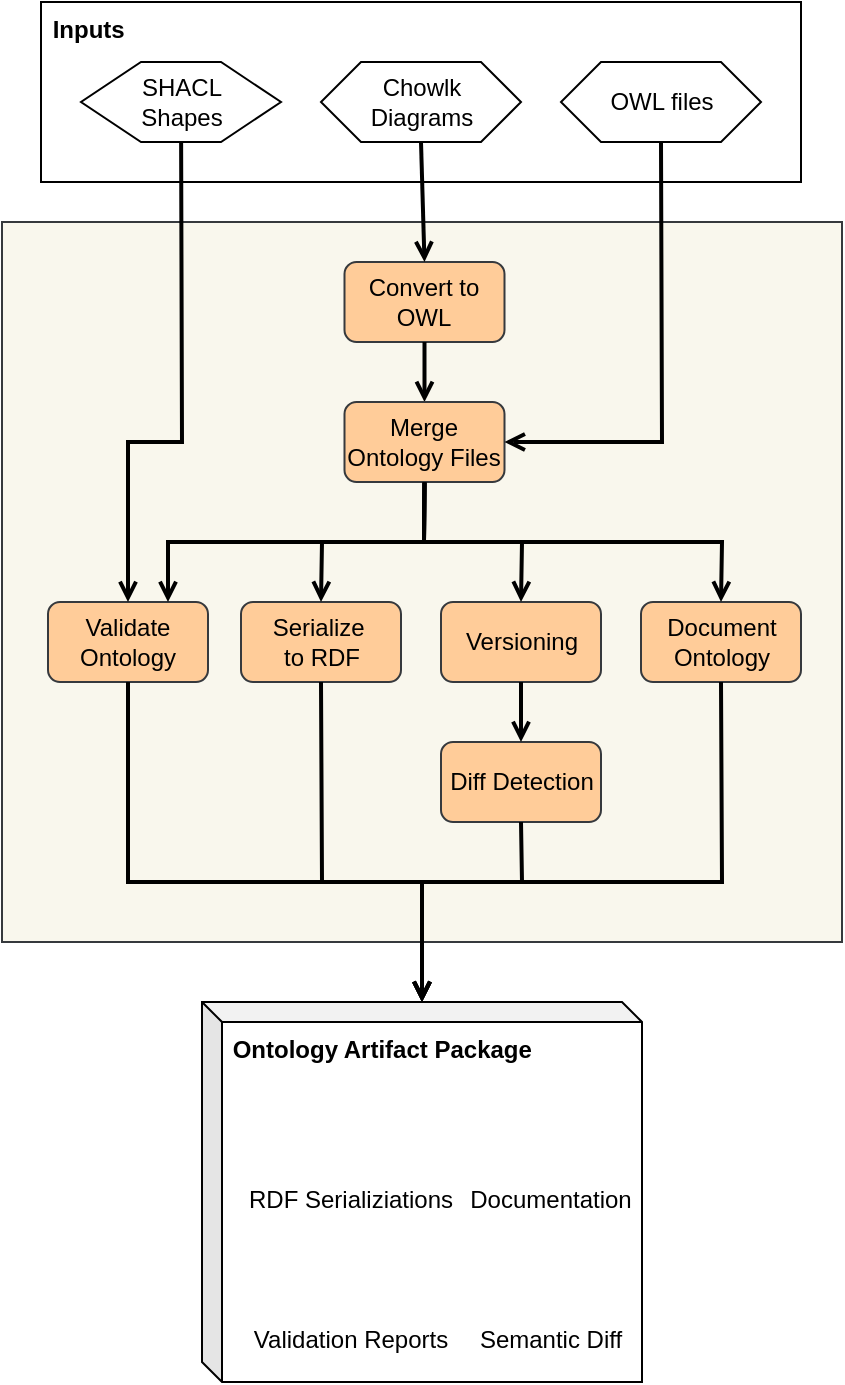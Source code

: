 <mxfile compressed="false" version="14.6.13" type="device">
  <diagram id="3tjhLltY2x7DQcHckQQb" name="Page-1">
    <mxGraphModel dx="1422" dy="880" grid="1" gridSize="10" guides="1" tooltips="1" connect="1" arrows="1" fold="1" page="1" pageScale="1" pageWidth="827" pageHeight="1169" math="0" shadow="0">
      <root>
        <mxCell id="0" />
        <mxCell id="1" parent="0" />
        <mxCell id="9A0QF4XERvp_Jt2evsWX-31" value="&amp;nbsp;Inputs" style="rounded=0;whiteSpace=wrap;html=1;strokeWidth=1;fillColor=#ffffff;align=left;horizontal=1;verticalAlign=top;fontStyle=1" parent="1" vertex="1">
          <mxGeometry x="329.5" y="170" width="380" height="90" as="geometry" />
        </mxCell>
        <mxCell id="4fU-IoyfEtTxK25tFhFx-13" value="" style="rounded=0;whiteSpace=wrap;html=1;fillColor=#f9f7ed;strokeColor=#36393d;" parent="1" vertex="1">
          <mxGeometry x="310" y="280" width="420" height="360" as="geometry" />
        </mxCell>
        <mxCell id="4fU-IoyfEtTxK25tFhFx-2" value="Chowlk&lt;br&gt;Diagrams" style="shape=hexagon;perimeter=hexagonPerimeter2;whiteSpace=wrap;html=1;fixedSize=1;" parent="1" vertex="1">
          <mxGeometry x="469.5" y="200" width="100" height="40" as="geometry" />
        </mxCell>
        <mxCell id="4fU-IoyfEtTxK25tFhFx-3" value="OWL files" style="shape=hexagon;perimeter=hexagonPerimeter2;whiteSpace=wrap;html=1;fixedSize=1;" parent="1" vertex="1">
          <mxGeometry x="589.5" y="200" width="100" height="40" as="geometry" />
        </mxCell>
        <mxCell id="4fU-IoyfEtTxK25tFhFx-4" value="Convert to OWL" style="rounded=1;whiteSpace=wrap;html=1;fillColor=#ffcc99;strokeColor=#36393d;" parent="1" vertex="1">
          <mxGeometry x="481.25" y="300" width="80" height="40" as="geometry" />
        </mxCell>
        <mxCell id="4fU-IoyfEtTxK25tFhFx-5" value="Validate&lt;br&gt;Ontology" style="rounded=1;whiteSpace=wrap;html=1;fillColor=#ffcc99;strokeColor=#36393d;" parent="1" vertex="1">
          <mxGeometry x="333" y="470" width="80" height="40" as="geometry" />
        </mxCell>
        <mxCell id="4fU-IoyfEtTxK25tFhFx-6" value="Document&lt;br&gt;Ontology" style="rounded=1;whiteSpace=wrap;html=1;fillColor=#ffcc99;strokeColor=#36393d;" parent="1" vertex="1">
          <mxGeometry x="629.5" y="470" width="80" height="40" as="geometry" />
        </mxCell>
        <mxCell id="4fU-IoyfEtTxK25tFhFx-8" value="Serialize&amp;nbsp;&lt;br&gt;to RDF" style="rounded=1;whiteSpace=wrap;html=1;fillColor=#ffcc99;strokeColor=#36393d;" parent="1" vertex="1">
          <mxGeometry x="429.5" y="470" width="80" height="40" as="geometry" />
        </mxCell>
        <mxCell id="4fU-IoyfEtTxK25tFhFx-10" value="Versioning" style="rounded=1;whiteSpace=wrap;html=1;strokeColor=#36393d;fillColor=#ffcc99;" parent="1" vertex="1">
          <mxGeometry x="529.5" y="470" width="80" height="40" as="geometry" />
        </mxCell>
        <mxCell id="4fU-IoyfEtTxK25tFhFx-11" value="Diff Detection" style="rounded=1;whiteSpace=wrap;html=1;fillColor=#ffcc99;strokeColor=#36393d;" parent="1" vertex="1">
          <mxGeometry x="529.5" y="540" width="80" height="40" as="geometry" />
        </mxCell>
        <mxCell id="4fU-IoyfEtTxK25tFhFx-32" value="" style="endArrow=open;html=1;exitX=0.5;exitY=1;exitDx=0;exitDy=0;entryX=0.5;entryY=0;entryDx=0;entryDy=0;strokeWidth=2;endFill=0;" parent="1" source="4fU-IoyfEtTxK25tFhFx-4" target="4fU-IoyfEtTxK25tFhFx-9" edge="1">
          <mxGeometry width="50" height="50" relative="1" as="geometry">
            <mxPoint x="479" y="260" as="sourcePoint" />
            <mxPoint x="479" y="290" as="targetPoint" />
          </mxGeometry>
        </mxCell>
        <mxCell id="9A0QF4XERvp_Jt2evsWX-6" value="" style="group" parent="1" vertex="1" connectable="0">
          <mxGeometry x="410" y="670" width="220" height="190" as="geometry" />
        </mxCell>
        <mxCell id="4fU-IoyfEtTxK25tFhFx-15" value="&amp;nbsp;Ontology Artifact Package" style="shape=cube;whiteSpace=wrap;html=1;boundedLbl=1;backgroundOutline=1;darkOpacity=0.05;darkOpacity2=0.1;size=10;verticalAlign=top;align=left;fontStyle=1" parent="9A0QF4XERvp_Jt2evsWX-6" vertex="1">
          <mxGeometry width="220" height="190" as="geometry" />
        </mxCell>
        <mxCell id="9A0QF4XERvp_Jt2evsWX-5" value="" style="group" parent="9A0QF4XERvp_Jt2evsWX-6" vertex="1" connectable="0">
          <mxGeometry x="54" y="40" width="145" height="115" as="geometry" />
        </mxCell>
        <mxCell id="4fU-IoyfEtTxK25tFhFx-19" value="RDF Serializiations" style="shape=image;html=1;verticalAlign=top;verticalLabelPosition=bottom;labelBackgroundColor=#ffffff;imageAspect=0;aspect=fixed;image=https://cdn2.iconfinder.com/data/icons/picol-vector/32/rdf_document-128.png" parent="9A0QF4XERvp_Jt2evsWX-5" vertex="1">
          <mxGeometry y="5" width="40" height="40" as="geometry" />
        </mxCell>
        <mxCell id="4fU-IoyfEtTxK25tFhFx-18" value="Documentation" style="shape=image;html=1;verticalAlign=top;verticalLabelPosition=bottom;labelBackgroundColor=#ffffff;imageAspect=0;aspect=fixed;image=https://cdn4.iconfinder.com/data/icons/documents-42/512/document_file_paper_page-31-128.png;spacingBottom=0;align=center;spacingLeft=0;spacing=-3;" parent="9A0QF4XERvp_Jt2evsWX-5" vertex="1">
          <mxGeometry x="95" width="50" height="50" as="geometry" />
        </mxCell>
        <mxCell id="9A0QF4XERvp_Jt2evsWX-3" value="Validation Reports&lt;br&gt;" style="shape=image;html=1;verticalAlign=top;verticalLabelPosition=bottom;labelBackgroundColor=#ffffff;imageAspect=0;aspect=fixed;image=https://cdn2.iconfinder.com/data/icons/picol-vector/32/rdf_document-128.png" parent="9A0QF4XERvp_Jt2evsWX-5" vertex="1">
          <mxGeometry y="75" width="40" height="40" as="geometry" />
        </mxCell>
        <mxCell id="9A0QF4XERvp_Jt2evsWX-4" value="Semantic Diff" style="shape=image;html=1;verticalAlign=top;verticalLabelPosition=bottom;labelBackgroundColor=#ffffff;imageAspect=0;aspect=fixed;image=https://cdn2.iconfinder.com/data/icons/picol-vector/32/rdf_document-128.png" parent="9A0QF4XERvp_Jt2evsWX-5" vertex="1">
          <mxGeometry x="100" y="75" width="40" height="40" as="geometry" />
        </mxCell>
        <mxCell id="9A0QF4XERvp_Jt2evsWX-11" value="" style="endArrow=open;html=1;exitX=0.5;exitY=1;exitDx=0;exitDy=0;entryX=0.5;entryY=0;entryDx=0;entryDy=0;strokeWidth=2;endFill=0;rounded=0;" parent="1" source="4fU-IoyfEtTxK25tFhFx-9" edge="1">
          <mxGeometry width="50" height="50" relative="1" as="geometry">
            <mxPoint x="551.25" y="370" as="sourcePoint" />
            <mxPoint x="569.5" y="470" as="targetPoint" />
            <Array as="points">
              <mxPoint x="521" y="440" />
              <mxPoint x="570" y="440" />
            </Array>
          </mxGeometry>
        </mxCell>
        <mxCell id="9A0QF4XERvp_Jt2evsWX-12" value="" style="endArrow=open;html=1;exitX=0.5;exitY=1;exitDx=0;exitDy=0;strokeWidth=2;endFill=0;entryX=0.5;entryY=0;entryDx=0;entryDy=0;rounded=0;" parent="1" source="4fU-IoyfEtTxK25tFhFx-9" target="4fU-IoyfEtTxK25tFhFx-6" edge="1">
          <mxGeometry width="50" height="50" relative="1" as="geometry">
            <mxPoint x="561.25" y="380" as="sourcePoint" />
            <mxPoint x="670" y="450" as="targetPoint" />
            <Array as="points">
              <mxPoint x="521" y="440" />
              <mxPoint x="670" y="440" />
            </Array>
          </mxGeometry>
        </mxCell>
        <mxCell id="4fU-IoyfEtTxK25tFhFx-9" value="Merge Ontology Files" style="rounded=1;whiteSpace=wrap;html=1;fillColor=#ffcc99;strokeColor=#36393d;" parent="1" vertex="1">
          <mxGeometry x="481.25" y="370" width="80" height="40" as="geometry" />
        </mxCell>
        <mxCell id="9A0QF4XERvp_Jt2evsWX-14" value="" style="endArrow=open;html=1;strokeWidth=2;endFill=0;entryX=0.75;entryY=0;entryDx=0;entryDy=0;exitX=0.5;exitY=1;exitDx=0;exitDy=0;rounded=0;" parent="1" source="4fU-IoyfEtTxK25tFhFx-9" target="4fU-IoyfEtTxK25tFhFx-5" edge="1">
          <mxGeometry width="50" height="50" relative="1" as="geometry">
            <mxPoint x="521.25" y="410" as="sourcePoint" />
            <mxPoint x="373" y="470" as="targetPoint" />
            <Array as="points">
              <mxPoint x="521" y="440" />
              <mxPoint x="393" y="440" />
            </Array>
          </mxGeometry>
        </mxCell>
        <mxCell id="9A0QF4XERvp_Jt2evsWX-17" value="" style="endArrow=open;html=1;exitX=0.5;exitY=1;exitDx=0;exitDy=0;strokeWidth=2;endFill=0;entryX=0.5;entryY=0;entryDx=0;entryDy=0;rounded=0;" parent="1" source="4fU-IoyfEtTxK25tFhFx-9" target="4fU-IoyfEtTxK25tFhFx-8" edge="1">
          <mxGeometry width="50" height="50" relative="1" as="geometry">
            <mxPoint x="521.25" y="410" as="sourcePoint" />
            <mxPoint x="469.5" y="470" as="targetPoint" />
            <Array as="points">
              <mxPoint x="521" y="440" />
              <mxPoint x="470" y="440" />
            </Array>
          </mxGeometry>
        </mxCell>
        <mxCell id="9A0QF4XERvp_Jt2evsWX-21" value="" style="endArrow=open;html=1;exitX=0.5;exitY=1;exitDx=0;exitDy=0;entryX=0.5;entryY=0;entryDx=0;entryDy=0;strokeWidth=2;endFill=0;" parent="1" source="4fU-IoyfEtTxK25tFhFx-10" target="4fU-IoyfEtTxK25tFhFx-11" edge="1">
          <mxGeometry width="50" height="50" relative="1" as="geometry">
            <mxPoint x="531.25" y="350" as="sourcePoint" />
            <mxPoint x="531.25" y="380" as="targetPoint" />
          </mxGeometry>
        </mxCell>
        <mxCell id="9A0QF4XERvp_Jt2evsWX-22" value="" style="endArrow=open;html=1;strokeWidth=2;endFill=0;exitX=0.5;exitY=1;exitDx=0;exitDy=0;rounded=0;" parent="1" source="4fU-IoyfEtTxK25tFhFx-5" target="4fU-IoyfEtTxK25tFhFx-15" edge="1">
          <mxGeometry width="50" height="50" relative="1" as="geometry">
            <mxPoint x="487.25" y="555" as="sourcePoint" />
            <mxPoint x="520" y="680" as="targetPoint" />
            <Array as="points">
              <mxPoint x="373" y="610" />
              <mxPoint x="520" y="610" />
            </Array>
          </mxGeometry>
        </mxCell>
        <mxCell id="9A0QF4XERvp_Jt2evsWX-23" value="" style="endArrow=open;html=1;strokeWidth=2;endFill=0;rounded=0;exitX=0.5;exitY=1;exitDx=0;exitDy=0;" parent="1" source="4fU-IoyfEtTxK25tFhFx-8" edge="1">
          <mxGeometry width="50" height="50" relative="1" as="geometry">
            <mxPoint x="383" y="520" as="sourcePoint" />
            <mxPoint x="520" y="670" as="targetPoint" />
            <Array as="points">
              <mxPoint x="470" y="610" />
              <mxPoint x="520" y="610" />
            </Array>
          </mxGeometry>
        </mxCell>
        <mxCell id="9A0QF4XERvp_Jt2evsWX-24" value="" style="endArrow=open;html=1;strokeWidth=2;endFill=0;rounded=0;exitX=0.5;exitY=1;exitDx=0;exitDy=0;" parent="1" source="4fU-IoyfEtTxK25tFhFx-11" edge="1">
          <mxGeometry width="50" height="50" relative="1" as="geometry">
            <mxPoint x="479.5" y="520" as="sourcePoint" />
            <mxPoint x="520" y="670" as="targetPoint" />
            <Array as="points">
              <mxPoint x="570" y="610" />
              <mxPoint x="520" y="610" />
            </Array>
          </mxGeometry>
        </mxCell>
        <mxCell id="9A0QF4XERvp_Jt2evsWX-25" value="" style="endArrow=open;html=1;strokeWidth=2;endFill=0;rounded=0;exitX=0.5;exitY=1;exitDx=0;exitDy=0;" parent="1" source="4fU-IoyfEtTxK25tFhFx-6" edge="1">
          <mxGeometry width="50" height="50" relative="1" as="geometry">
            <mxPoint x="579.5" y="590" as="sourcePoint" />
            <mxPoint x="520" y="670" as="targetPoint" />
            <Array as="points">
              <mxPoint x="670" y="610" />
              <mxPoint x="520" y="610" />
            </Array>
          </mxGeometry>
        </mxCell>
        <mxCell id="9A0QF4XERvp_Jt2evsWX-26" value="" style="endArrow=open;html=1;exitX=0.5;exitY=1;exitDx=0;exitDy=0;entryX=0.5;entryY=0;entryDx=0;entryDy=0;strokeWidth=2;endFill=0;" parent="1" source="4fU-IoyfEtTxK25tFhFx-2" target="4fU-IoyfEtTxK25tFhFx-4" edge="1">
          <mxGeometry width="50" height="50" relative="1" as="geometry">
            <mxPoint x="531.25" y="350" as="sourcePoint" />
            <mxPoint x="531.25" y="380" as="targetPoint" />
          </mxGeometry>
        </mxCell>
        <mxCell id="9A0QF4XERvp_Jt2evsWX-28" value="" style="endArrow=open;html=1;exitX=0.5;exitY=1;exitDx=0;exitDy=0;entryX=1;entryY=0.5;entryDx=0;entryDy=0;strokeWidth=2;endFill=0;rounded=0;" parent="1" source="4fU-IoyfEtTxK25tFhFx-3" target="4fU-IoyfEtTxK25tFhFx-9" edge="1">
          <mxGeometry width="50" height="50" relative="1" as="geometry">
            <mxPoint x="640" y="260" as="sourcePoint" />
            <mxPoint x="561.25" y="390" as="targetPoint" />
            <Array as="points">
              <mxPoint x="640" y="390" />
            </Array>
          </mxGeometry>
        </mxCell>
        <mxCell id="9A0QF4XERvp_Jt2evsWX-29" value="SHACL&lt;br&gt;Shapes" style="shape=hexagon;rounded=0;whiteSpace=wrap;html=1;align=center;container=0;size=0.3;" parent="1" vertex="1">
          <mxGeometry x="349.5" y="200" width="100" height="40" as="geometry" />
        </mxCell>
        <mxCell id="9A0QF4XERvp_Jt2evsWX-30" value="" style="endArrow=open;html=1;entryX=0.5;entryY=0;entryDx=0;entryDy=0;strokeWidth=2;endFill=0;rounded=0;" parent="1" source="9A0QF4XERvp_Jt2evsWX-29" target="4fU-IoyfEtTxK25tFhFx-5" edge="1">
          <mxGeometry width="50" height="50" relative="1" as="geometry">
            <mxPoint x="530" y="270" as="sourcePoint" />
            <mxPoint x="531.25" y="310" as="targetPoint" />
            <Array as="points">
              <mxPoint x="400" y="390" />
              <mxPoint x="373" y="390" />
            </Array>
          </mxGeometry>
        </mxCell>
      </root>
    </mxGraphModel>
  </diagram>
</mxfile>
